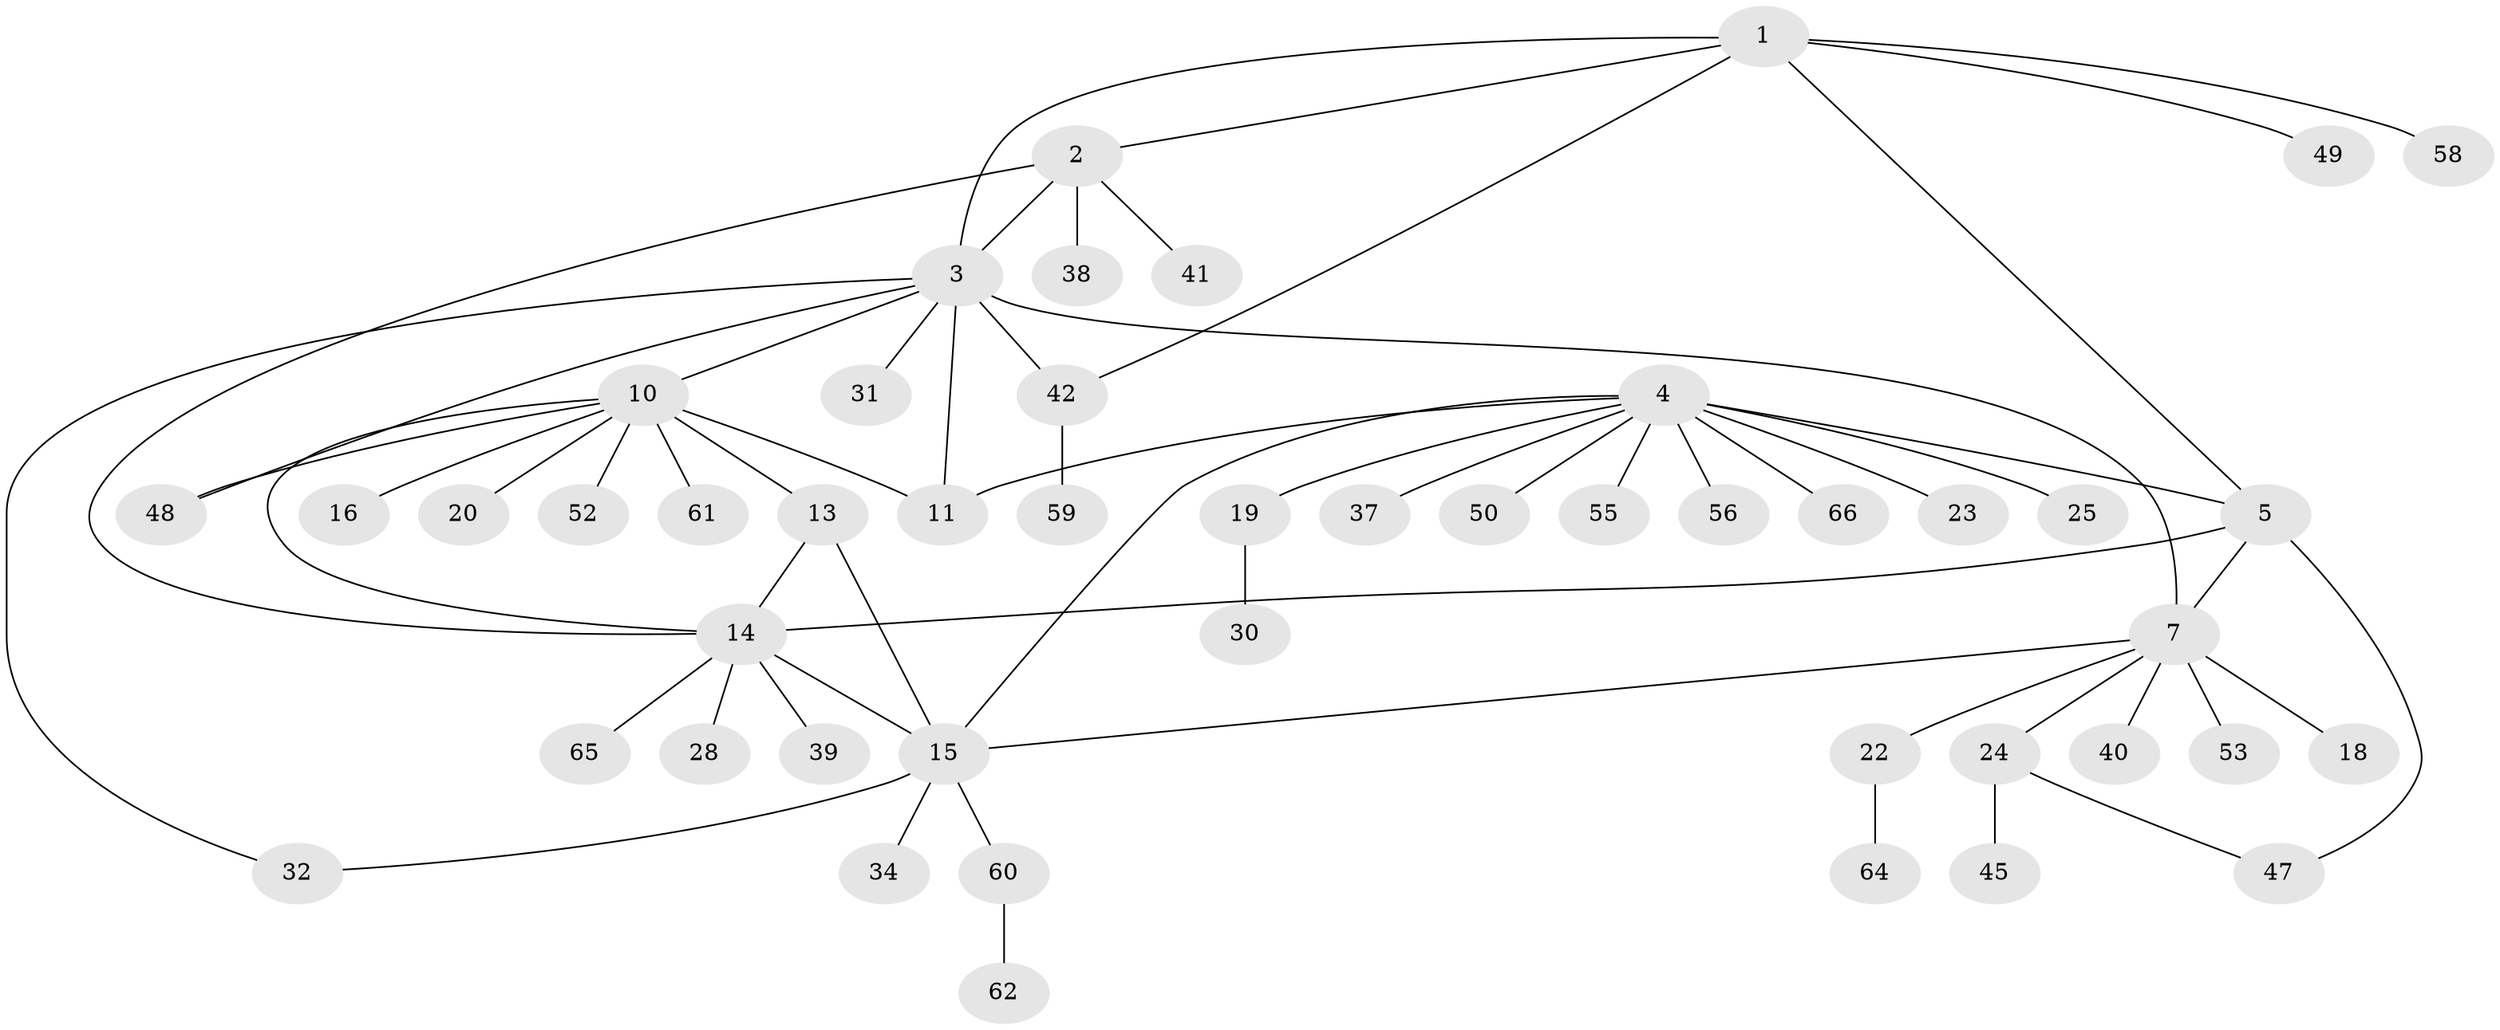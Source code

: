 // Generated by graph-tools (version 1.1) at 2025/52/02/27/25 19:52:14]
// undirected, 47 vertices, 60 edges
graph export_dot {
graph [start="1"]
  node [color=gray90,style=filled];
  1 [super="+54"];
  2 [super="+21"];
  3 [super="+9"];
  4 [super="+6"];
  5;
  7 [super="+8"];
  10 [super="+12"];
  11 [super="+17"];
  13 [super="+26"];
  14 [super="+29"];
  15 [super="+27"];
  16;
  18 [super="+44"];
  19;
  20;
  22 [super="+51"];
  23;
  24 [super="+36"];
  25;
  28;
  30 [super="+33"];
  31;
  32 [super="+35"];
  34;
  37;
  38 [super="+57"];
  39;
  40;
  41;
  42 [super="+43"];
  45 [super="+46"];
  47;
  48;
  49 [super="+63"];
  50;
  52;
  53;
  55;
  56;
  58;
  59;
  60;
  61;
  62;
  64;
  65;
  66;
  1 -- 2;
  1 -- 3;
  1 -- 5;
  1 -- 42;
  1 -- 49;
  1 -- 58;
  2 -- 3;
  2 -- 14;
  2 -- 41;
  2 -- 38;
  3 -- 31;
  3 -- 32;
  3 -- 48;
  3 -- 10;
  3 -- 7 [weight=2];
  3 -- 42;
  3 -- 11;
  4 -- 5 [weight=2];
  4 -- 19;
  4 -- 23;
  4 -- 25;
  4 -- 37;
  4 -- 50;
  4 -- 55;
  4 -- 56;
  4 -- 66;
  4 -- 11;
  4 -- 15;
  5 -- 7;
  5 -- 47;
  5 -- 14;
  7 -- 15;
  7 -- 22;
  7 -- 40;
  7 -- 18;
  7 -- 53;
  7 -- 24;
  10 -- 11 [weight=2];
  10 -- 16;
  10 -- 20;
  10 -- 48;
  10 -- 52;
  10 -- 61;
  10 -- 14;
  10 -- 13;
  13 -- 14;
  13 -- 15;
  14 -- 15;
  14 -- 28;
  14 -- 65;
  14 -- 39;
  15 -- 32;
  15 -- 34;
  15 -- 60;
  19 -- 30;
  22 -- 64;
  24 -- 45;
  24 -- 47;
  42 -- 59;
  60 -- 62;
}
